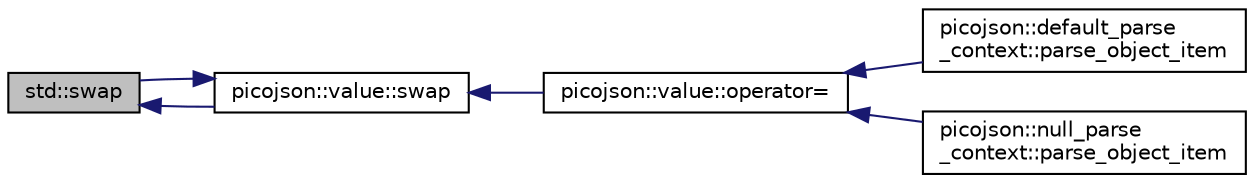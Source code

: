 digraph "std::swap"
{
  edge [fontname="Helvetica",fontsize="10",labelfontname="Helvetica",labelfontsize="10"];
  node [fontname="Helvetica",fontsize="10",shape=record];
  rankdir="LR";
  Node2 [label="std::swap",height=0.2,width=0.4,color="black", fillcolor="grey75", style="filled", fontcolor="black"];
  Node2 -> Node3 [dir="back",color="midnightblue",fontsize="10",style="solid",fontname="Helvetica"];
  Node3 [label="picojson::value::swap",height=0.2,width=0.4,color="black", fillcolor="white", style="filled",URL="$classpicojson_1_1value.html#a6e3ac589ed811603ef9dadc6f91c737d"];
  Node3 -> Node4 [dir="back",color="midnightblue",fontsize="10",style="solid",fontname="Helvetica"];
  Node4 [label="picojson::value::operator=",height=0.2,width=0.4,color="black", fillcolor="white", style="filled",URL="$classpicojson_1_1value.html#acc5e4506e6a793af5132983573f9da6a"];
  Node4 -> Node5 [dir="back",color="midnightblue",fontsize="10",style="solid",fontname="Helvetica"];
  Node5 [label="picojson::default_parse\l_context::parse_object_item",height=0.2,width=0.4,color="black", fillcolor="white", style="filled",URL="$classpicojson_1_1default__parse__context.html#adf71929b098e4f4b5c32222af149655a"];
  Node4 -> Node6 [dir="back",color="midnightblue",fontsize="10",style="solid",fontname="Helvetica"];
  Node6 [label="picojson::null_parse\l_context::parse_object_item",height=0.2,width=0.4,color="black", fillcolor="white", style="filled",URL="$classpicojson_1_1null__parse__context.html#a97c4b81a984ea473fe56e09aed7b9ca6"];
  Node3 -> Node2 [dir="back",color="midnightblue",fontsize="10",style="solid",fontname="Helvetica"];
}
